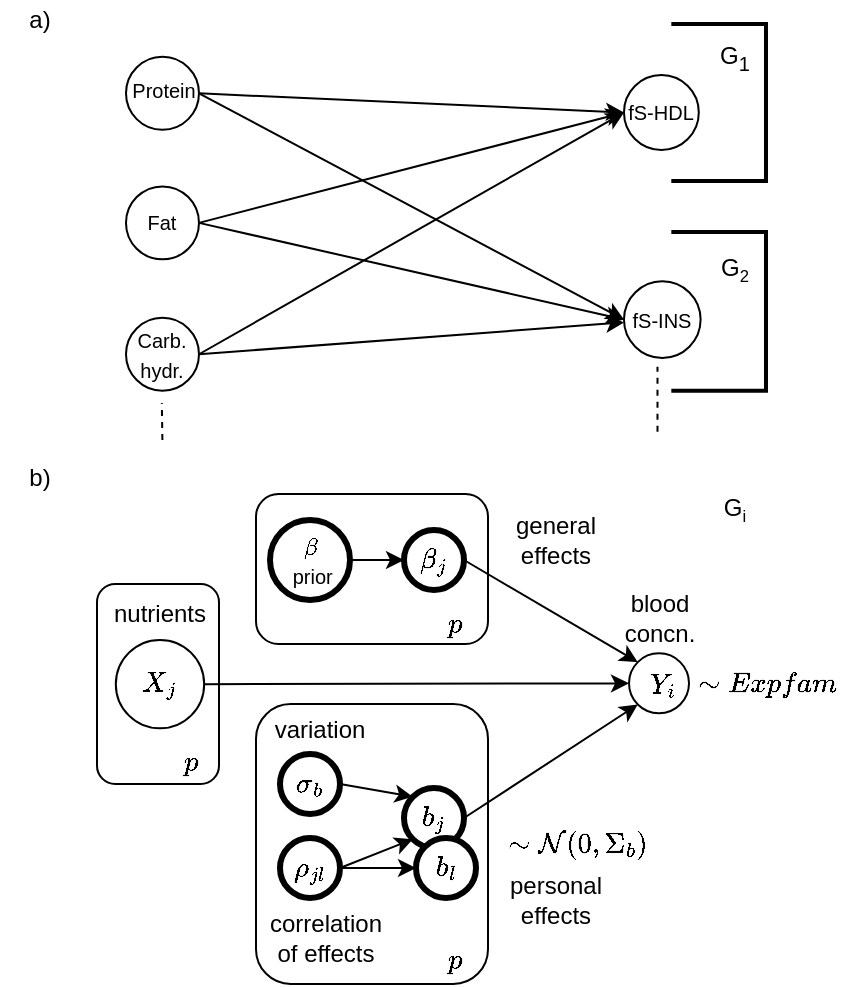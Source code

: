 <mxfile version="14.5.1" type="device"><diagram id="7a_LKrpDPJ6G2shwxeh9" name="Page-1"><mxGraphModel dx="791" dy="391" grid="1" gridSize="10" guides="1" tooltips="1" connect="1" arrows="1" fold="1" page="1" pageScale="1" pageWidth="827" pageHeight="1169" math="1" shadow="0"><root><mxCell id="0"/><mxCell id="1" parent="0"/><mxCell id="h_WBOZpWK-lj_75BS1v8-17" value="a)" style="text;html=1;strokeColor=none;fillColor=none;align=center;verticalAlign=middle;whiteSpace=wrap;rounded=0;" parent="1" vertex="1"><mxGeometry x="7" y="40" width="40" height="20" as="geometry"/></mxCell><mxCell id="h_WBOZpWK-lj_75BS1v8-18" value="b)" style="text;html=1;strokeColor=none;fillColor=none;align=center;verticalAlign=middle;whiteSpace=wrap;rounded=0;" parent="1" vertex="1"><mxGeometry x="7.0" y="269" width="40" height="20" as="geometry"/></mxCell><mxCell id="h_WBOZpWK-lj_75BS1v8-1" value="" style="ellipse;whiteSpace=wrap;html=1;aspect=fixed;" parent="1" vertex="1"><mxGeometry x="70" y="68.421" width="36.491" height="36.491" as="geometry"/></mxCell><mxCell id="h_WBOZpWK-lj_75BS1v8-2" value="&lt;font style=&quot;font-size: 10px&quot;&gt;fS-HDL&lt;/font&gt;" style="ellipse;whiteSpace=wrap;html=1;aspect=fixed;" parent="1" vertex="1"><mxGeometry x="318.994" y="77.544" width="37.404" height="37.404" as="geometry"/></mxCell><mxCell id="h_WBOZpWK-lj_75BS1v8-3" value="&lt;font style=&quot;font-size: 10px&quot;&gt;Fat&lt;/font&gt;" style="ellipse;whiteSpace=wrap;html=1;aspect=fixed;" parent="1" vertex="1"><mxGeometry x="70" y="133.193" width="36.491" height="36.491" as="geometry"/></mxCell><mxCell id="h_WBOZpWK-lj_75BS1v8-4" value="&lt;font style=&quot;font-size: 10px&quot;&gt;Carb. hydr.&lt;/font&gt;" style="ellipse;whiteSpace=wrap;html=1;aspect=fixed;" parent="1" vertex="1"><mxGeometry x="70" y="198.877" width="36.491" height="36.491" as="geometry"/></mxCell><mxCell id="h_WBOZpWK-lj_75BS1v8-5" value="&lt;font style=&quot;font-size: 10px&quot;&gt;fS-INS&lt;/font&gt;" style="ellipse;whiteSpace=wrap;html=1;aspect=fixed;" parent="1" vertex="1"><mxGeometry x="318.994" y="180.632" width="38.316" height="38.316" as="geometry"/></mxCell><mxCell id="h_WBOZpWK-lj_75BS1v8-6" value="" style="endArrow=classic;html=1;entryX=0;entryY=0.5;entryDx=0;entryDy=0;exitX=1;exitY=0.5;exitDx=0;exitDy=0;" parent="1" source="h_WBOZpWK-lj_75BS1v8-1" target="h_WBOZpWK-lj_75BS1v8-2" edge="1"><mxGeometry width="50" height="50" relative="1" as="geometry"><mxPoint x="60.533" y="287.368" as="sourcePoint"/><mxPoint x="94.492" y="254.787" as="targetPoint"/></mxGeometry></mxCell><mxCell id="h_WBOZpWK-lj_75BS1v8-7" value="" style="endArrow=classic;html=1;entryX=0;entryY=0.5;entryDx=0;entryDy=0;exitX=1;exitY=0.5;exitDx=0;exitDy=0;" parent="1" source="h_WBOZpWK-lj_75BS1v8-3" target="h_WBOZpWK-lj_75BS1v8-2" edge="1"><mxGeometry width="50" height="50" relative="1" as="geometry"><mxPoint x="182.786" y="176.591" as="sourcePoint"/><mxPoint x="216.746" y="144.01" as="targetPoint"/></mxGeometry></mxCell><mxCell id="h_WBOZpWK-lj_75BS1v8-8" value="" style="endArrow=classic;html=1;exitX=1;exitY=0.5;exitDx=0;exitDy=0;" parent="1" source="h_WBOZpWK-lj_75BS1v8-4" target="h_WBOZpWK-lj_75BS1v8-5" edge="1"><mxGeometry width="50" height="50" relative="1" as="geometry"><mxPoint x="175.994" y="202.657" as="sourcePoint"/><mxPoint x="209.954" y="170.075" as="targetPoint"/></mxGeometry></mxCell><mxCell id="h_WBOZpWK-lj_75BS1v8-9" value="" style="endArrow=none;dashed=1;html=1;" parent="1" edge="1"><mxGeometry width="50" height="50" relative="1" as="geometry"><mxPoint x="88.201" y="260" as="sourcePoint"/><mxPoint x="87.913" y="241.559" as="targetPoint"/></mxGeometry></mxCell><mxCell id="h_WBOZpWK-lj_75BS1v8-11" value="" style="endArrow=classic;html=1;exitX=1;exitY=0.5;exitDx=0;exitDy=0;entryX=0;entryY=0.5;entryDx=0;entryDy=0;" parent="1" source="h_WBOZpWK-lj_75BS1v8-4" target="h_WBOZpWK-lj_75BS1v8-2" edge="1"><mxGeometry width="50" height="50" relative="1" as="geometry"><mxPoint x="114.868" y="215.689" as="sourcePoint"/><mxPoint x="318.624" y="111.429" as="targetPoint"/></mxGeometry></mxCell><mxCell id="h_WBOZpWK-lj_75BS1v8-12" value="" style="endArrow=classic;html=1;exitX=1;exitY=0.5;exitDx=0;exitDy=0;entryX=0;entryY=0.5;entryDx=0;entryDy=0;" parent="1" source="h_WBOZpWK-lj_75BS1v8-3" target="h_WBOZpWK-lj_75BS1v8-5" edge="1"><mxGeometry width="50" height="50" relative="1" as="geometry"><mxPoint x="114.868" y="150.526" as="sourcePoint"/><mxPoint x="318.624" y="196.14" as="targetPoint"/></mxGeometry></mxCell><mxCell id="h_WBOZpWK-lj_75BS1v8-13" value="" style="endArrow=classic;html=1;exitX=1;exitY=0.5;exitDx=0;exitDy=0;entryX=0;entryY=0.5;entryDx=0;entryDy=0;" parent="1" source="h_WBOZpWK-lj_75BS1v8-1" target="h_WBOZpWK-lj_75BS1v8-5" edge="1"><mxGeometry width="50" height="50" relative="1" as="geometry"><mxPoint x="-7.386" y="144.01" as="sourcePoint"/><mxPoint x="318.624" y="196.14" as="targetPoint"/></mxGeometry></mxCell><mxCell id="Gfi1zAHt-QJwz05imeJw-1" value="" style="strokeWidth=2;html=1;shape=mxgraph.flowchart.annotation_1;align=left;pointerEvents=1;rotation=180;" parent="1" vertex="1"><mxGeometry x="342.663" y="52" width="47.337" height="78.456" as="geometry"/></mxCell><mxCell id="Gfi1zAHt-QJwz05imeJw-3" value="" style="strokeWidth=2;html=1;shape=mxgraph.flowchart.annotation_1;align=left;pointerEvents=1;rotation=180;" parent="1" vertex="1"><mxGeometry x="342.663" y="156" width="47.337" height="79.368" as="geometry"/></mxCell><mxCell id="Gfi1zAHt-QJwz05imeJw-10" value="" style="endArrow=none;dashed=1;html=1;" parent="1" edge="1"><mxGeometry width="50" height="50" relative="1" as="geometry"><mxPoint x="335.747" y="255.895" as="sourcePoint"/><mxPoint x="335.747" y="223.313" as="targetPoint"/></mxGeometry></mxCell><mxCell id="Gfi1zAHt-QJwz05imeJw-2" value="G&lt;sub&gt;1&lt;/sub&gt;" style="text;html=1;resizable=0;autosize=1;align=center;verticalAlign=middle;points=[];fillColor=none;strokeColor=none;rounded=0;" parent="1" vertex="1"><mxGeometry x="358.757" y="59.298" width="30" height="20" as="geometry"/></mxCell><mxCell id="Gfi1zAHt-QJwz05imeJw-4" value="G&lt;span style=&quot;font-size: 10px&quot;&gt;&lt;sub&gt;2&lt;/sub&gt;&lt;/span&gt;" style="text;html=1;resizable=0;autosize=1;align=center;verticalAlign=middle;points=[];fillColor=none;strokeColor=none;rounded=0;" parent="1" vertex="1"><mxGeometry x="358.757" y="164.211" width="30" height="20" as="geometry"/></mxCell><mxCell id="ktdib7abUXU6kBF2p98y-27" value="&lt;font style=&quot;font-size: 10px&quot;&gt;Protein&lt;/font&gt;" style="text;html=1;strokeColor=none;fillColor=none;align=center;verticalAlign=middle;whiteSpace=wrap;rounded=0;" parent="1" vertex="1"><mxGeometry x="69.49" y="74.54" width="40" height="20" as="geometry"/></mxCell><mxCell id="Gfi1zAHt-QJwz05imeJw-67" value="" style="group" parent="1" vertex="1" connectable="0"><mxGeometry x="61" y="312" width="369" height="220" as="geometry"/></mxCell><mxCell id="ktdib7abUXU6kBF2p98y-9" value="" style="rounded=1;whiteSpace=wrap;html=1;" parent="Gfi1zAHt-QJwz05imeJw-67" vertex="1"><mxGeometry x="-5.5" y="20" width="61" height="100" as="geometry"/></mxCell><mxCell id="riidvocD981YRj4VSA2S-10" value="" style="rounded=1;whiteSpace=wrap;html=1;" parent="Gfi1zAHt-QJwz05imeJw-67" vertex="1"><mxGeometry x="74" y="-25" width="116" height="75" as="geometry"/></mxCell><mxCell id="riidvocD981YRj4VSA2S-1" value="&lt;span style=&quot;color: rgba(0 , 0 , 0 , 0) ; font-family: monospace ; font-size: 0px&quot;&gt;%3CmxGraphModel%3E%3Croot%3E%3CmxCell%20id%3D%220%22%2F%3E%3CmxCell%20id%3D%221%22%20parent%3D%220%22%2F%3E%3CmxCell%20id%3D%222%22%20value%3D%22%24%24P%24%24%22%20style%3D%22text%3Bhtml%3D1%3BstrokeColor%3Dnone%3BfillColor%3Dnone%3Balign%3Dcenter%3BverticalAlign%3Dmiddle%3BwhiteSpace%3Dwrap%3Brounded%3D0%3B%22%20vertex%3D%221%22%20parent%3D%221%22%3E%3CmxGeometry%20x%3D%22215.0%22%20y%3D%22492%22%20width%3D%2240%22%20height%3D%2220%22%20as%3D%22geometry%22%2F%3E%3C%2FmxCell%3E%3C%2Froot%3E%3C%2FmxGraphModel%3E&lt;/span&gt;" style="rounded=1;whiteSpace=wrap;html=1;" parent="Gfi1zAHt-QJwz05imeJw-67" vertex="1"><mxGeometry x="74" y="80" width="116" height="140" as="geometry"/></mxCell><mxCell id="h_WBOZpWK-lj_75BS1v8-20" value="" style="ellipse;whiteSpace=wrap;html=1;aspect=fixed;" parent="Gfi1zAHt-QJwz05imeJw-67" vertex="1"><mxGeometry x="3.91" y="47.99" width="44.17" height="44.17" as="geometry"/></mxCell><mxCell id="h_WBOZpWK-lj_75BS1v8-21" value="\(b_j\)" style="ellipse;whiteSpace=wrap;html=1;aspect=fixed;strokeWidth=3;" parent="Gfi1zAHt-QJwz05imeJw-67" vertex="1"><mxGeometry x="148" y="122" width="30" height="30" as="geometry"/></mxCell><mxCell id="Gfi1zAHt-QJwz05imeJw-22" value="&lt;font style=&quot;font-size: 10px&quot;&gt;\(\beta\)&lt;br&gt;&amp;nbsp;prior&lt;/font&gt;" style="ellipse;whiteSpace=wrap;html=1;aspect=fixed;strokeWidth=3;" parent="Gfi1zAHt-QJwz05imeJw-67" vertex="1"><mxGeometry x="81" y="-12" width="40" height="40" as="geometry"/></mxCell><mxCell id="Gfi1zAHt-QJwz05imeJw-23" value="" style="endArrow=classic;html=1;exitX=1;exitY=0.5;exitDx=0;exitDy=0;entryX=0;entryY=0.5;entryDx=0;entryDy=0;" parent="Gfi1zAHt-QJwz05imeJw-67" source="Gfi1zAHt-QJwz05imeJw-22" target="Gfi1zAHt-QJwz05imeJw-15" edge="1"><mxGeometry width="50" height="50" relative="1" as="geometry"><mxPoint x="156.142" y="37.142" as="sourcePoint"/><mxPoint x="81" y="33" as="targetPoint"/></mxGeometry></mxCell><mxCell id="Gfi1zAHt-QJwz05imeJw-29" value="" style="group" parent="Gfi1zAHt-QJwz05imeJw-67" vertex="1" connectable="0"><mxGeometry x="144" y="5" width="100" height="45" as="geometry"/></mxCell><mxCell id="Gfi1zAHt-QJwz05imeJw-15" value="\(\beta_j\)" style="ellipse;whiteSpace=wrap;html=1;aspect=fixed;strokeWidth=3;" parent="Gfi1zAHt-QJwz05imeJw-29" vertex="1"><mxGeometry x="4.0" y="-12" width="30" height="30" as="geometry"/></mxCell><mxCell id="Gfi1zAHt-QJwz05imeJw-41" value="&lt;b&gt;\(\sigma_b\)&lt;/b&gt;" style="ellipse;whiteSpace=wrap;html=1;aspect=fixed;strokeWidth=3;" parent="Gfi1zAHt-QJwz05imeJw-67" vertex="1"><mxGeometry x="86.0" y="105" width="30" height="30" as="geometry"/></mxCell><mxCell id="Gfi1zAHt-QJwz05imeJw-57" value="&lt;b&gt;\(\rho_{jl}\)&lt;/b&gt;" style="ellipse;whiteSpace=wrap;html=1;aspect=fixed;strokeWidth=3;" parent="Gfi1zAHt-QJwz05imeJw-67" vertex="1"><mxGeometry x="86.0" y="147" width="30" height="30" as="geometry"/></mxCell><mxCell id="Gfi1zAHt-QJwz05imeJw-65" value="" style="endArrow=classic;html=1;exitX=1;exitY=0.5;exitDx=0;exitDy=0;entryX=0;entryY=0;entryDx=0;entryDy=0;" parent="Gfi1zAHt-QJwz05imeJw-67" source="Gfi1zAHt-QJwz05imeJw-41" target="h_WBOZpWK-lj_75BS1v8-21" edge="1"><mxGeometry width="50" height="50" relative="1" as="geometry"><mxPoint x="183.607" y="136.393" as="sourcePoint"/><mxPoint x="201.056" y="116.303" as="targetPoint"/></mxGeometry></mxCell><mxCell id="Gfi1zAHt-QJwz05imeJw-66" value="" style="endArrow=classic;html=1;exitX=1;exitY=0.5;exitDx=0;exitDy=0;entryX=0;entryY=1;entryDx=0;entryDy=0;" parent="Gfi1zAHt-QJwz05imeJw-67" source="Gfi1zAHt-QJwz05imeJw-57" target="h_WBOZpWK-lj_75BS1v8-21" edge="1"><mxGeometry width="50" height="50" relative="1" as="geometry"><mxPoint x="193.607" y="146.393" as="sourcePoint"/><mxPoint x="211.056" y="126.303" as="targetPoint"/></mxGeometry></mxCell><mxCell id="Gfi1zAHt-QJwz05imeJw-70" value="G&lt;span style=&quot;font-size: 10px&quot;&gt;&lt;sub&gt;i&lt;/sub&gt;&lt;/span&gt;" style="text;html=1;resizable=0;autosize=1;align=center;verticalAlign=middle;points=[];fillColor=none;strokeColor=none;rounded=0;" parent="Gfi1zAHt-QJwz05imeJw-67" vertex="1"><mxGeometry x="297.757" y="-27.789" width="30" height="20" as="geometry"/></mxCell><mxCell id="riidvocD981YRj4VSA2S-16" value="$$p$$" style="text;html=1;strokeColor=none;fillColor=none;align=center;verticalAlign=middle;whiteSpace=wrap;rounded=0;" parent="Gfi1zAHt-QJwz05imeJw-67" vertex="1"><mxGeometry x="154" y="30" width="40" height="20" as="geometry"/></mxCell><mxCell id="ktdib7abUXU6kBF2p98y-3" value="\(b_l\)" style="ellipse;whiteSpace=wrap;html=1;aspect=fixed;strokeWidth=3;" parent="Gfi1zAHt-QJwz05imeJw-67" vertex="1"><mxGeometry x="154" y="147" width="30" height="30" as="geometry"/></mxCell><mxCell id="ktdib7abUXU6kBF2p98y-4" value="" style="endArrow=classic;html=1;exitX=1;exitY=0.5;exitDx=0;exitDy=0;entryX=0;entryY=0.5;entryDx=0;entryDy=0;" parent="Gfi1zAHt-QJwz05imeJw-67" source="Gfi1zAHt-QJwz05imeJw-57" target="ktdib7abUXU6kBF2p98y-3" edge="1"><mxGeometry width="50" height="50" relative="1" as="geometry"><mxPoint x="126" y="172" as="sourcePoint"/><mxPoint x="162.393" y="157.607" as="targetPoint"/></mxGeometry></mxCell><mxCell id="riidvocD981YRj4VSA2S-8" value="$$p$$" style="text;html=1;strokeColor=none;fillColor=none;align=center;verticalAlign=middle;whiteSpace=wrap;rounded=0;" parent="Gfi1zAHt-QJwz05imeJw-67" vertex="1"><mxGeometry x="154.0" y="198" width="40" height="20" as="geometry"/></mxCell><mxCell id="ktdib7abUXU6kBF2p98y-7" value="\(X_j\)" style="text;html=1;strokeColor=none;fillColor=none;align=center;verticalAlign=middle;whiteSpace=wrap;rounded=0;" parent="Gfi1zAHt-QJwz05imeJw-67" vertex="1"><mxGeometry x="11" y="62.68" width="30" height="14.79" as="geometry"/></mxCell><mxCell id="ktdib7abUXU6kBF2p98y-8" value="nutrients" style="text;html=1;strokeColor=none;fillColor=none;align=center;verticalAlign=middle;whiteSpace=wrap;rounded=0;" parent="Gfi1zAHt-QJwz05imeJw-67" vertex="1"><mxGeometry x="6" y="24.5" width="40" height="20" as="geometry"/></mxCell><mxCell id="ktdib7abUXU6kBF2p98y-11" value="$$p$$" style="text;html=1;strokeColor=none;fillColor=none;align=center;verticalAlign=middle;whiteSpace=wrap;rounded=0;" parent="Gfi1zAHt-QJwz05imeJw-67" vertex="1"><mxGeometry x="22" y="99.16" width="40" height="20" as="geometry"/></mxCell><mxCell id="ktdib7abUXU6kBF2p98y-25" value="" style="group" parent="Gfi1zAHt-QJwz05imeJw-67" vertex="1" connectable="0"><mxGeometry x="244" y="24" width="66.5" height="80" as="geometry"/></mxCell><mxCell id="ktdib7abUXU6kBF2p98y-14" value="" style="ellipse;whiteSpace=wrap;html=1;aspect=fixed;" parent="ktdib7abUXU6kBF2p98y-25" vertex="1"><mxGeometry x="16.5" y="30.68" width="30" height="30" as="geometry"/></mxCell><mxCell id="ktdib7abUXU6kBF2p98y-15" value="\(Y_i\)" style="text;html=1;strokeColor=none;fillColor=none;align=center;verticalAlign=middle;whiteSpace=wrap;rounded=0;" parent="ktdib7abUXU6kBF2p98y-25" vertex="1"><mxGeometry x="24.5" y="38.28" width="18" height="14.79" as="geometry"/></mxCell><mxCell id="ktdib7abUXU6kBF2p98y-16" value="blood concn." style="text;html=1;strokeColor=none;fillColor=none;align=center;verticalAlign=middle;whiteSpace=wrap;rounded=0;" parent="ktdib7abUXU6kBF2p98y-25" vertex="1"><mxGeometry x="11.5" y="2.5" width="40" height="20" as="geometry"/></mxCell><mxCell id="Gfi1zAHt-QJwz05imeJw-18" value="" style="endArrow=classic;html=1;entryX=0;entryY=0;entryDx=0;entryDy=0;exitX=1;exitY=0.5;exitDx=0;exitDy=0;" parent="Gfi1zAHt-QJwz05imeJw-67" source="Gfi1zAHt-QJwz05imeJw-15" target="ktdib7abUXU6kBF2p98y-14" edge="1"><mxGeometry width="50" height="50" relative="1" as="geometry"><mxPoint x="146" y="39" as="sourcePoint"/><mxPoint x="189.473" y="52.293" as="targetPoint"/></mxGeometry></mxCell><mxCell id="Gfi1zAHt-QJwz05imeJw-34" value="" style="rounded=0;orthogonalLoop=1;jettySize=auto;html=1;entryX=0;entryY=0.5;entryDx=0;entryDy=0;" parent="Gfi1zAHt-QJwz05imeJw-67" source="h_WBOZpWK-lj_75BS1v8-20" target="ktdib7abUXU6kBF2p98y-14" edge="1"><mxGeometry relative="1" as="geometry"><mxPoint x="158" y="70" as="targetPoint"/></mxGeometry></mxCell><mxCell id="h_WBOZpWK-lj_75BS1v8-22" value="" style="endArrow=classic;html=1;exitX=1;exitY=0.5;exitDx=0;exitDy=0;entryX=0;entryY=1;entryDx=0;entryDy=0;" parent="Gfi1zAHt-QJwz05imeJw-67" source="h_WBOZpWK-lj_75BS1v8-21" target="ktdib7abUXU6kBF2p98y-14" edge="1"><mxGeometry width="50" height="50" relative="1" as="geometry"><mxPoint x="119" y="162" as="sourcePoint"/><mxPoint x="194.487" y="91.733" as="targetPoint"/></mxGeometry></mxCell><mxCell id="ZBmOIhMQbGZDV7SJFN_7-1" value="general&lt;br&gt;effects" style="text;html=1;strokeColor=none;fillColor=none;align=center;verticalAlign=middle;whiteSpace=wrap;rounded=0;" parent="Gfi1zAHt-QJwz05imeJw-67" vertex="1"><mxGeometry x="204" y="-12" width="40" height="20" as="geometry"/></mxCell><mxCell id="ZBmOIhMQbGZDV7SJFN_7-3" value="personal effects" style="text;html=1;strokeColor=none;fillColor=none;align=center;verticalAlign=middle;whiteSpace=wrap;rounded=0;" parent="Gfi1zAHt-QJwz05imeJw-67" vertex="1"><mxGeometry x="204" y="168" width="40" height="20" as="geometry"/></mxCell><mxCell id="ZBmOIhMQbGZDV7SJFN_7-4" value="correlation of effects" style="text;html=1;strokeColor=none;fillColor=none;align=center;verticalAlign=middle;whiteSpace=wrap;rounded=0;" parent="Gfi1zAHt-QJwz05imeJw-67" vertex="1"><mxGeometry x="89" y="187" width="40" height="20" as="geometry"/></mxCell><mxCell id="ZBmOIhMQbGZDV7SJFN_7-6" value="variation" style="text;html=1;strokeColor=none;fillColor=none;align=center;verticalAlign=middle;whiteSpace=wrap;rounded=0;" parent="Gfi1zAHt-QJwz05imeJw-67" vertex="1"><mxGeometry x="86" y="83" width="40" height="20" as="geometry"/></mxCell><mxCell id="Gfi1zAHt-QJwz05imeJw-19" value="\(\sim \mathcal{N}(0,\Sigma_b)&lt;br&gt;\)" style="text;html=1;resizable=0;autosize=1;align=center;verticalAlign=middle;points=[];fillColor=none;strokeColor=none;rounded=0;" parent="Gfi1zAHt-QJwz05imeJw-67" vertex="1"><mxGeometry x="144" y="135.0" width="180" height="30" as="geometry"/></mxCell><mxCell id="Gfi1zAHt-QJwz05imeJw-30" value="\(\sim Expfam\)" style="text;html=1;resizable=0;autosize=1;align=center;verticalAlign=middle;points=[];fillColor=none;strokeColor=none;rounded=0;" parent="1" vertex="1"><mxGeometry x="340" y="372.07" width="100" height="20" as="geometry"/></mxCell></root></mxGraphModel></diagram></mxfile>